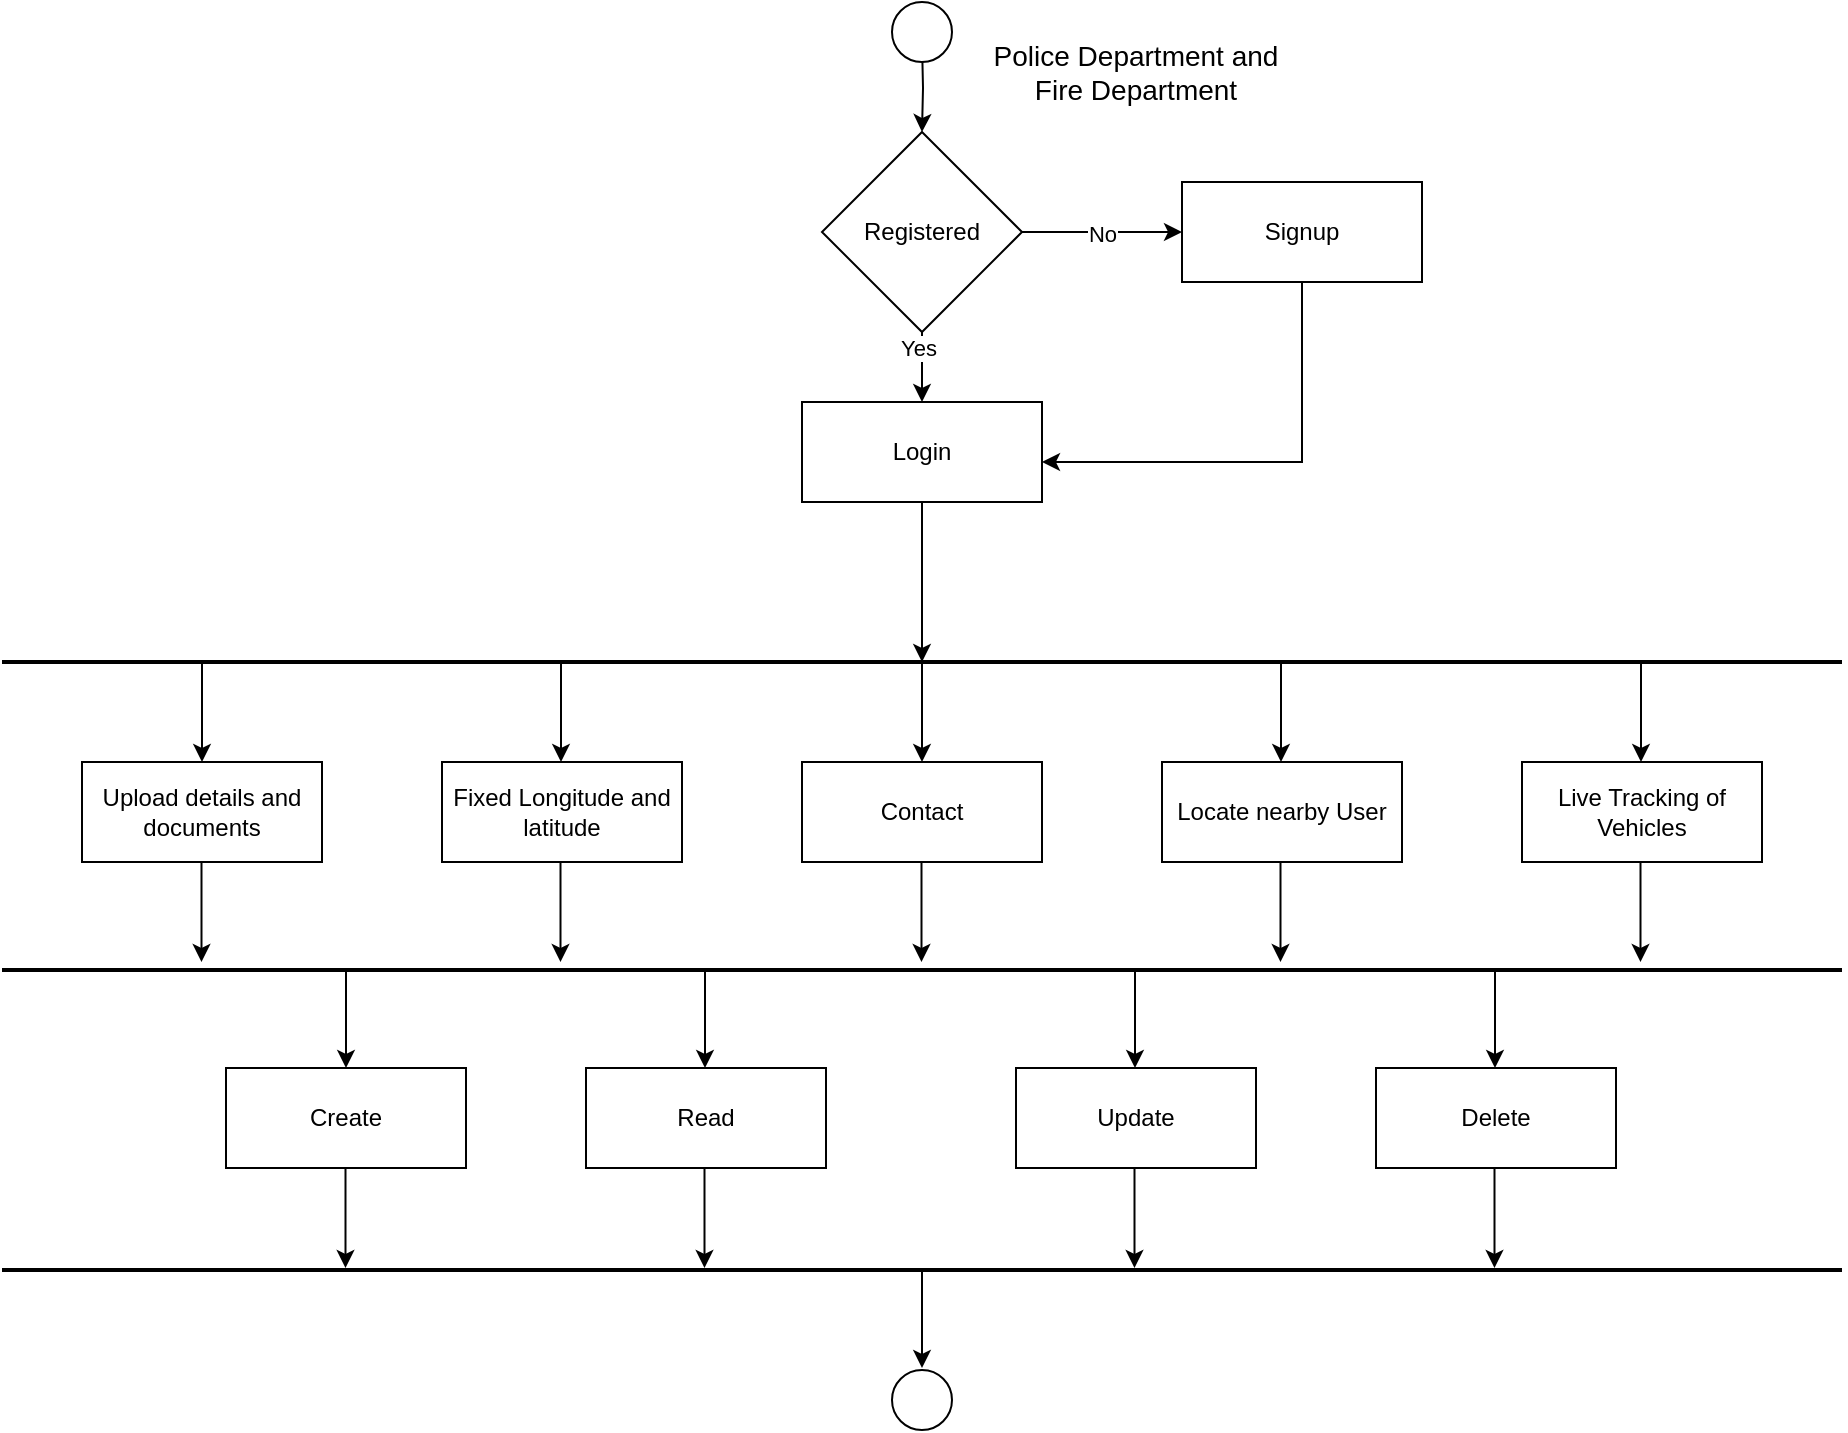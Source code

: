 <mxfile version="28.1.0">
  <diagram name="Page-1" id="knrP1FRMyhIRJTOhsAG8">
    <mxGraphModel dx="1924" dy="1731" grid="1" gridSize="10" guides="1" tooltips="1" connect="1" arrows="1" fold="1" page="1" pageScale="1" pageWidth="827" pageHeight="1169" math="0" shadow="0">
      <root>
        <mxCell id="0" />
        <mxCell id="1" parent="0" />
        <mxCell id="MtbSdQDAzY2VFWzhyp_4-2" value="" style="edgeStyle=orthogonalEdgeStyle;rounded=0;orthogonalLoop=1;jettySize=auto;html=1;" parent="1" target="7wEqkuw75IH8k5fswQXJ-28" edge="1">
          <mxGeometry relative="1" as="geometry">
            <mxPoint x="390" y="-10" as="sourcePoint" />
          </mxGeometry>
        </mxCell>
        <mxCell id="7wEqkuw75IH8k5fswQXJ-46" value="" style="edgeStyle=orthogonalEdgeStyle;rounded=0;orthogonalLoop=1;jettySize=auto;html=1;" parent="1" source="7wEqkuw75IH8k5fswQXJ-28" target="7wEqkuw75IH8k5fswQXJ-29" edge="1">
          <mxGeometry relative="1" as="geometry" />
        </mxCell>
        <mxCell id="7wEqkuw75IH8k5fswQXJ-70" value="No" style="edgeLabel;html=1;align=center;verticalAlign=middle;resizable=0;points=[];" parent="7wEqkuw75IH8k5fswQXJ-46" vertex="1" connectable="0">
          <mxGeometry x="-0.015" y="-1" relative="1" as="geometry">
            <mxPoint as="offset" />
          </mxGeometry>
        </mxCell>
        <mxCell id="7wEqkuw75IH8k5fswQXJ-57" style="edgeStyle=orthogonalEdgeStyle;rounded=0;orthogonalLoop=1;jettySize=auto;html=1;entryX=0.5;entryY=0;entryDx=0;entryDy=0;" parent="1" source="7wEqkuw75IH8k5fswQXJ-28" target="7wEqkuw75IH8k5fswQXJ-30" edge="1">
          <mxGeometry relative="1" as="geometry" />
        </mxCell>
        <mxCell id="7wEqkuw75IH8k5fswQXJ-71" value="Yes" style="edgeLabel;html=1;align=center;verticalAlign=middle;resizable=0;points=[];" parent="7wEqkuw75IH8k5fswQXJ-57" vertex="1" connectable="0">
          <mxGeometry x="-0.664" y="-2" relative="1" as="geometry">
            <mxPoint as="offset" />
          </mxGeometry>
        </mxCell>
        <mxCell id="7wEqkuw75IH8k5fswQXJ-28" value="Registered" style="rhombus;whiteSpace=wrap;html=1;" parent="1" vertex="1">
          <mxGeometry x="340" y="35" width="100" height="100" as="geometry" />
        </mxCell>
        <mxCell id="MtbSdQDAzY2VFWzhyp_4-5" style="edgeStyle=orthogonalEdgeStyle;rounded=0;orthogonalLoop=1;jettySize=auto;html=1;entryX=1;entryY=0.6;entryDx=0;entryDy=0;entryPerimeter=0;" parent="1" source="7wEqkuw75IH8k5fswQXJ-29" target="7wEqkuw75IH8k5fswQXJ-30" edge="1">
          <mxGeometry relative="1" as="geometry">
            <mxPoint x="580" y="200" as="targetPoint" />
            <Array as="points">
              <mxPoint x="580" y="200" />
            </Array>
          </mxGeometry>
        </mxCell>
        <mxCell id="7wEqkuw75IH8k5fswQXJ-29" value="Signup" style="rounded=0;whiteSpace=wrap;html=1;" parent="1" vertex="1">
          <mxGeometry x="520" y="60" width="120" height="50" as="geometry" />
        </mxCell>
        <mxCell id="7wEqkuw75IH8k5fswQXJ-58" value="" style="edgeStyle=orthogonalEdgeStyle;rounded=0;orthogonalLoop=1;jettySize=auto;html=1;" parent="1" source="7wEqkuw75IH8k5fswQXJ-30" edge="1">
          <mxGeometry relative="1" as="geometry">
            <mxPoint x="390" y="300" as="targetPoint" />
          </mxGeometry>
        </mxCell>
        <mxCell id="7wEqkuw75IH8k5fswQXJ-30" value="Login" style="rounded=0;whiteSpace=wrap;html=1;" parent="1" vertex="1">
          <mxGeometry x="330" y="170" width="120" height="50" as="geometry" />
        </mxCell>
        <mxCell id="7wEqkuw75IH8k5fswQXJ-34" value="Fixed Longitude and latitude" style="rounded=0;whiteSpace=wrap;html=1;" parent="1" vertex="1">
          <mxGeometry x="150" y="350" width="120" height="50" as="geometry" />
        </mxCell>
        <mxCell id="7wEqkuw75IH8k5fswQXJ-35" value="Contact" style="rounded=0;whiteSpace=wrap;html=1;" parent="1" vertex="1">
          <mxGeometry x="330" y="350" width="120" height="50" as="geometry" />
        </mxCell>
        <mxCell id="MtbSdQDAzY2VFWzhyp_4-16" value="Upload details and documents" style="rounded=0;whiteSpace=wrap;html=1;" parent="1" vertex="1">
          <mxGeometry x="-30" y="350" width="120" height="50" as="geometry" />
        </mxCell>
        <mxCell id="MtbSdQDAzY2VFWzhyp_4-17" value="Live Tracking of Vehicles" style="rounded=0;whiteSpace=wrap;html=1;" parent="1" vertex="1">
          <mxGeometry x="690" y="350" width="120" height="50" as="geometry" />
        </mxCell>
        <mxCell id="WK3NlKsNAJOg3aepo1eA-1" value="Locate nearby User" style="rounded=0;whiteSpace=wrap;html=1;" parent="1" vertex="1">
          <mxGeometry x="510" y="350" width="120" height="50" as="geometry" />
        </mxCell>
        <mxCell id="nb5A6RRDomXuttytV97Y-1" value="" style="ellipse;whiteSpace=wrap;html=1;aspect=fixed;" vertex="1" parent="1">
          <mxGeometry x="375" y="-30" width="30" height="30" as="geometry" />
        </mxCell>
        <mxCell id="nb5A6RRDomXuttytV97Y-3" value="" style="endArrow=none;html=1;rounded=0;fontStyle=1;startSize=15;strokeColor=default;strokeWidth=2;" edge="1" parent="1">
          <mxGeometry width="50" height="50" relative="1" as="geometry">
            <mxPoint x="-70" y="300" as="sourcePoint" />
            <mxPoint x="850" y="300" as="targetPoint" />
          </mxGeometry>
        </mxCell>
        <mxCell id="nb5A6RRDomXuttytV97Y-5" value="" style="endArrow=none;html=1;rounded=0;fontStyle=1;startSize=15;strokeColor=default;strokeWidth=2;" edge="1" parent="1">
          <mxGeometry width="50" height="50" relative="1" as="geometry">
            <mxPoint x="-70" y="454" as="sourcePoint" />
            <mxPoint x="850" y="454" as="targetPoint" />
          </mxGeometry>
        </mxCell>
        <mxCell id="nb5A6RRDomXuttytV97Y-6" value="" style="endArrow=classic;html=1;rounded=0;" edge="1" parent="1" target="MtbSdQDAzY2VFWzhyp_4-16">
          <mxGeometry width="50" height="50" relative="1" as="geometry">
            <mxPoint x="30" y="300" as="sourcePoint" />
            <mxPoint x="360" y="440" as="targetPoint" />
          </mxGeometry>
        </mxCell>
        <mxCell id="nb5A6RRDomXuttytV97Y-7" value="" style="endArrow=classic;html=1;rounded=0;" edge="1" parent="1">
          <mxGeometry width="50" height="50" relative="1" as="geometry">
            <mxPoint x="209.5" y="300" as="sourcePoint" />
            <mxPoint x="209.5" y="350" as="targetPoint" />
          </mxGeometry>
        </mxCell>
        <mxCell id="nb5A6RRDomXuttytV97Y-8" value="" style="endArrow=classic;html=1;rounded=0;" edge="1" parent="1">
          <mxGeometry width="50" height="50" relative="1" as="geometry">
            <mxPoint x="390" y="300" as="sourcePoint" />
            <mxPoint x="390" y="350" as="targetPoint" />
          </mxGeometry>
        </mxCell>
        <mxCell id="nb5A6RRDomXuttytV97Y-9" value="" style="endArrow=classic;html=1;rounded=0;" edge="1" parent="1">
          <mxGeometry width="50" height="50" relative="1" as="geometry">
            <mxPoint x="569.5" y="300" as="sourcePoint" />
            <mxPoint x="569.5" y="350" as="targetPoint" />
          </mxGeometry>
        </mxCell>
        <mxCell id="nb5A6RRDomXuttytV97Y-10" value="" style="endArrow=classic;html=1;rounded=0;" edge="1" parent="1">
          <mxGeometry width="50" height="50" relative="1" as="geometry">
            <mxPoint x="749.5" y="300" as="sourcePoint" />
            <mxPoint x="749.5" y="350" as="targetPoint" />
          </mxGeometry>
        </mxCell>
        <mxCell id="nb5A6RRDomXuttytV97Y-11" value="" style="endArrow=classic;html=1;rounded=0;" edge="1" parent="1">
          <mxGeometry width="50" height="50" relative="1" as="geometry">
            <mxPoint x="29.75" y="400" as="sourcePoint" />
            <mxPoint x="29.75" y="450" as="targetPoint" />
          </mxGeometry>
        </mxCell>
        <mxCell id="nb5A6RRDomXuttytV97Y-12" value="" style="endArrow=classic;html=1;rounded=0;" edge="1" parent="1">
          <mxGeometry width="50" height="50" relative="1" as="geometry">
            <mxPoint x="209.25" y="400" as="sourcePoint" />
            <mxPoint x="209.25" y="450" as="targetPoint" />
          </mxGeometry>
        </mxCell>
        <mxCell id="nb5A6RRDomXuttytV97Y-13" value="" style="endArrow=classic;html=1;rounded=0;" edge="1" parent="1">
          <mxGeometry width="50" height="50" relative="1" as="geometry">
            <mxPoint x="389.75" y="400" as="sourcePoint" />
            <mxPoint x="389.75" y="450" as="targetPoint" />
          </mxGeometry>
        </mxCell>
        <mxCell id="nb5A6RRDomXuttytV97Y-14" value="" style="endArrow=classic;html=1;rounded=0;" edge="1" parent="1">
          <mxGeometry width="50" height="50" relative="1" as="geometry">
            <mxPoint x="569.25" y="400" as="sourcePoint" />
            <mxPoint x="569.25" y="450" as="targetPoint" />
          </mxGeometry>
        </mxCell>
        <mxCell id="nb5A6RRDomXuttytV97Y-15" value="" style="endArrow=classic;html=1;rounded=0;" edge="1" parent="1">
          <mxGeometry width="50" height="50" relative="1" as="geometry">
            <mxPoint x="749.25" y="400" as="sourcePoint" />
            <mxPoint x="749.25" y="450" as="targetPoint" />
          </mxGeometry>
        </mxCell>
        <mxCell id="nb5A6RRDomXuttytV97Y-16" value="" style="endArrow=classic;html=1;rounded=0;" edge="1" parent="1">
          <mxGeometry width="50" height="50" relative="1" as="geometry">
            <mxPoint x="390" y="603" as="sourcePoint" />
            <mxPoint x="390" y="653" as="targetPoint" />
          </mxGeometry>
        </mxCell>
        <mxCell id="nb5A6RRDomXuttytV97Y-17" value="" style="ellipse;whiteSpace=wrap;html=1;aspect=fixed;" vertex="1" parent="1">
          <mxGeometry x="375" y="654" width="30" height="30" as="geometry" />
        </mxCell>
        <mxCell id="nb5A6RRDomXuttytV97Y-18" value="&lt;font style=&quot;font-size: 14px;&quot;&gt;Police Department and Fire Department&lt;/font&gt;" style="text;html=1;align=center;verticalAlign=middle;whiteSpace=wrap;rounded=0;" vertex="1" parent="1">
          <mxGeometry x="414" y="-10" width="166" height="30" as="geometry" />
        </mxCell>
        <mxCell id="nb5A6RRDomXuttytV97Y-19" value="Read" style="rounded=0;whiteSpace=wrap;html=1;" vertex="1" parent="1">
          <mxGeometry x="222" y="503" width="120" height="50" as="geometry" />
        </mxCell>
        <mxCell id="nb5A6RRDomXuttytV97Y-21" value="Create" style="rounded=0;whiteSpace=wrap;html=1;" vertex="1" parent="1">
          <mxGeometry x="42" y="503" width="120" height="50" as="geometry" />
        </mxCell>
        <mxCell id="nb5A6RRDomXuttytV97Y-22" value="Delete" style="rounded=0;whiteSpace=wrap;html=1;" vertex="1" parent="1">
          <mxGeometry x="617" y="503" width="120" height="50" as="geometry" />
        </mxCell>
        <mxCell id="nb5A6RRDomXuttytV97Y-23" value="Update" style="rounded=0;whiteSpace=wrap;html=1;" vertex="1" parent="1">
          <mxGeometry x="437" y="503" width="120" height="50" as="geometry" />
        </mxCell>
        <mxCell id="nb5A6RRDomXuttytV97Y-25" value="" style="endArrow=none;html=1;rounded=0;fontStyle=1;startSize=15;strokeColor=default;strokeWidth=2;" edge="1" parent="1">
          <mxGeometry width="50" height="50" relative="1" as="geometry">
            <mxPoint x="-70" y="604" as="sourcePoint" />
            <mxPoint x="850" y="604" as="targetPoint" />
          </mxGeometry>
        </mxCell>
        <mxCell id="nb5A6RRDomXuttytV97Y-26" value="" style="endArrow=classic;html=1;rounded=0;" edge="1" parent="1" target="nb5A6RRDomXuttytV97Y-21">
          <mxGeometry width="50" height="50" relative="1" as="geometry">
            <mxPoint x="102" y="453" as="sourcePoint" />
            <mxPoint x="432" y="593" as="targetPoint" />
          </mxGeometry>
        </mxCell>
        <mxCell id="nb5A6RRDomXuttytV97Y-27" value="" style="endArrow=classic;html=1;rounded=0;" edge="1" parent="1">
          <mxGeometry width="50" height="50" relative="1" as="geometry">
            <mxPoint x="281.5" y="453" as="sourcePoint" />
            <mxPoint x="281.5" y="503" as="targetPoint" />
          </mxGeometry>
        </mxCell>
        <mxCell id="nb5A6RRDomXuttytV97Y-29" value="" style="endArrow=classic;html=1;rounded=0;" edge="1" parent="1">
          <mxGeometry width="50" height="50" relative="1" as="geometry">
            <mxPoint x="496.5" y="453" as="sourcePoint" />
            <mxPoint x="496.5" y="503" as="targetPoint" />
          </mxGeometry>
        </mxCell>
        <mxCell id="nb5A6RRDomXuttytV97Y-30" value="" style="endArrow=classic;html=1;rounded=0;" edge="1" parent="1">
          <mxGeometry width="50" height="50" relative="1" as="geometry">
            <mxPoint x="676.5" y="453" as="sourcePoint" />
            <mxPoint x="676.5" y="503" as="targetPoint" />
          </mxGeometry>
        </mxCell>
        <mxCell id="nb5A6RRDomXuttytV97Y-31" value="" style="endArrow=classic;html=1;rounded=0;" edge="1" parent="1">
          <mxGeometry width="50" height="50" relative="1" as="geometry">
            <mxPoint x="101.75" y="553" as="sourcePoint" />
            <mxPoint x="101.75" y="603" as="targetPoint" />
          </mxGeometry>
        </mxCell>
        <mxCell id="nb5A6RRDomXuttytV97Y-32" value="" style="endArrow=classic;html=1;rounded=0;" edge="1" parent="1">
          <mxGeometry width="50" height="50" relative="1" as="geometry">
            <mxPoint x="281.25" y="553" as="sourcePoint" />
            <mxPoint x="281.25" y="603" as="targetPoint" />
          </mxGeometry>
        </mxCell>
        <mxCell id="nb5A6RRDomXuttytV97Y-34" value="" style="endArrow=classic;html=1;rounded=0;" edge="1" parent="1">
          <mxGeometry width="50" height="50" relative="1" as="geometry">
            <mxPoint x="496.25" y="553" as="sourcePoint" />
            <mxPoint x="496.25" y="603" as="targetPoint" />
          </mxGeometry>
        </mxCell>
        <mxCell id="nb5A6RRDomXuttytV97Y-35" value="" style="endArrow=classic;html=1;rounded=0;" edge="1" parent="1">
          <mxGeometry width="50" height="50" relative="1" as="geometry">
            <mxPoint x="676.25" y="553" as="sourcePoint" />
            <mxPoint x="676.25" y="603" as="targetPoint" />
          </mxGeometry>
        </mxCell>
      </root>
    </mxGraphModel>
  </diagram>
</mxfile>
